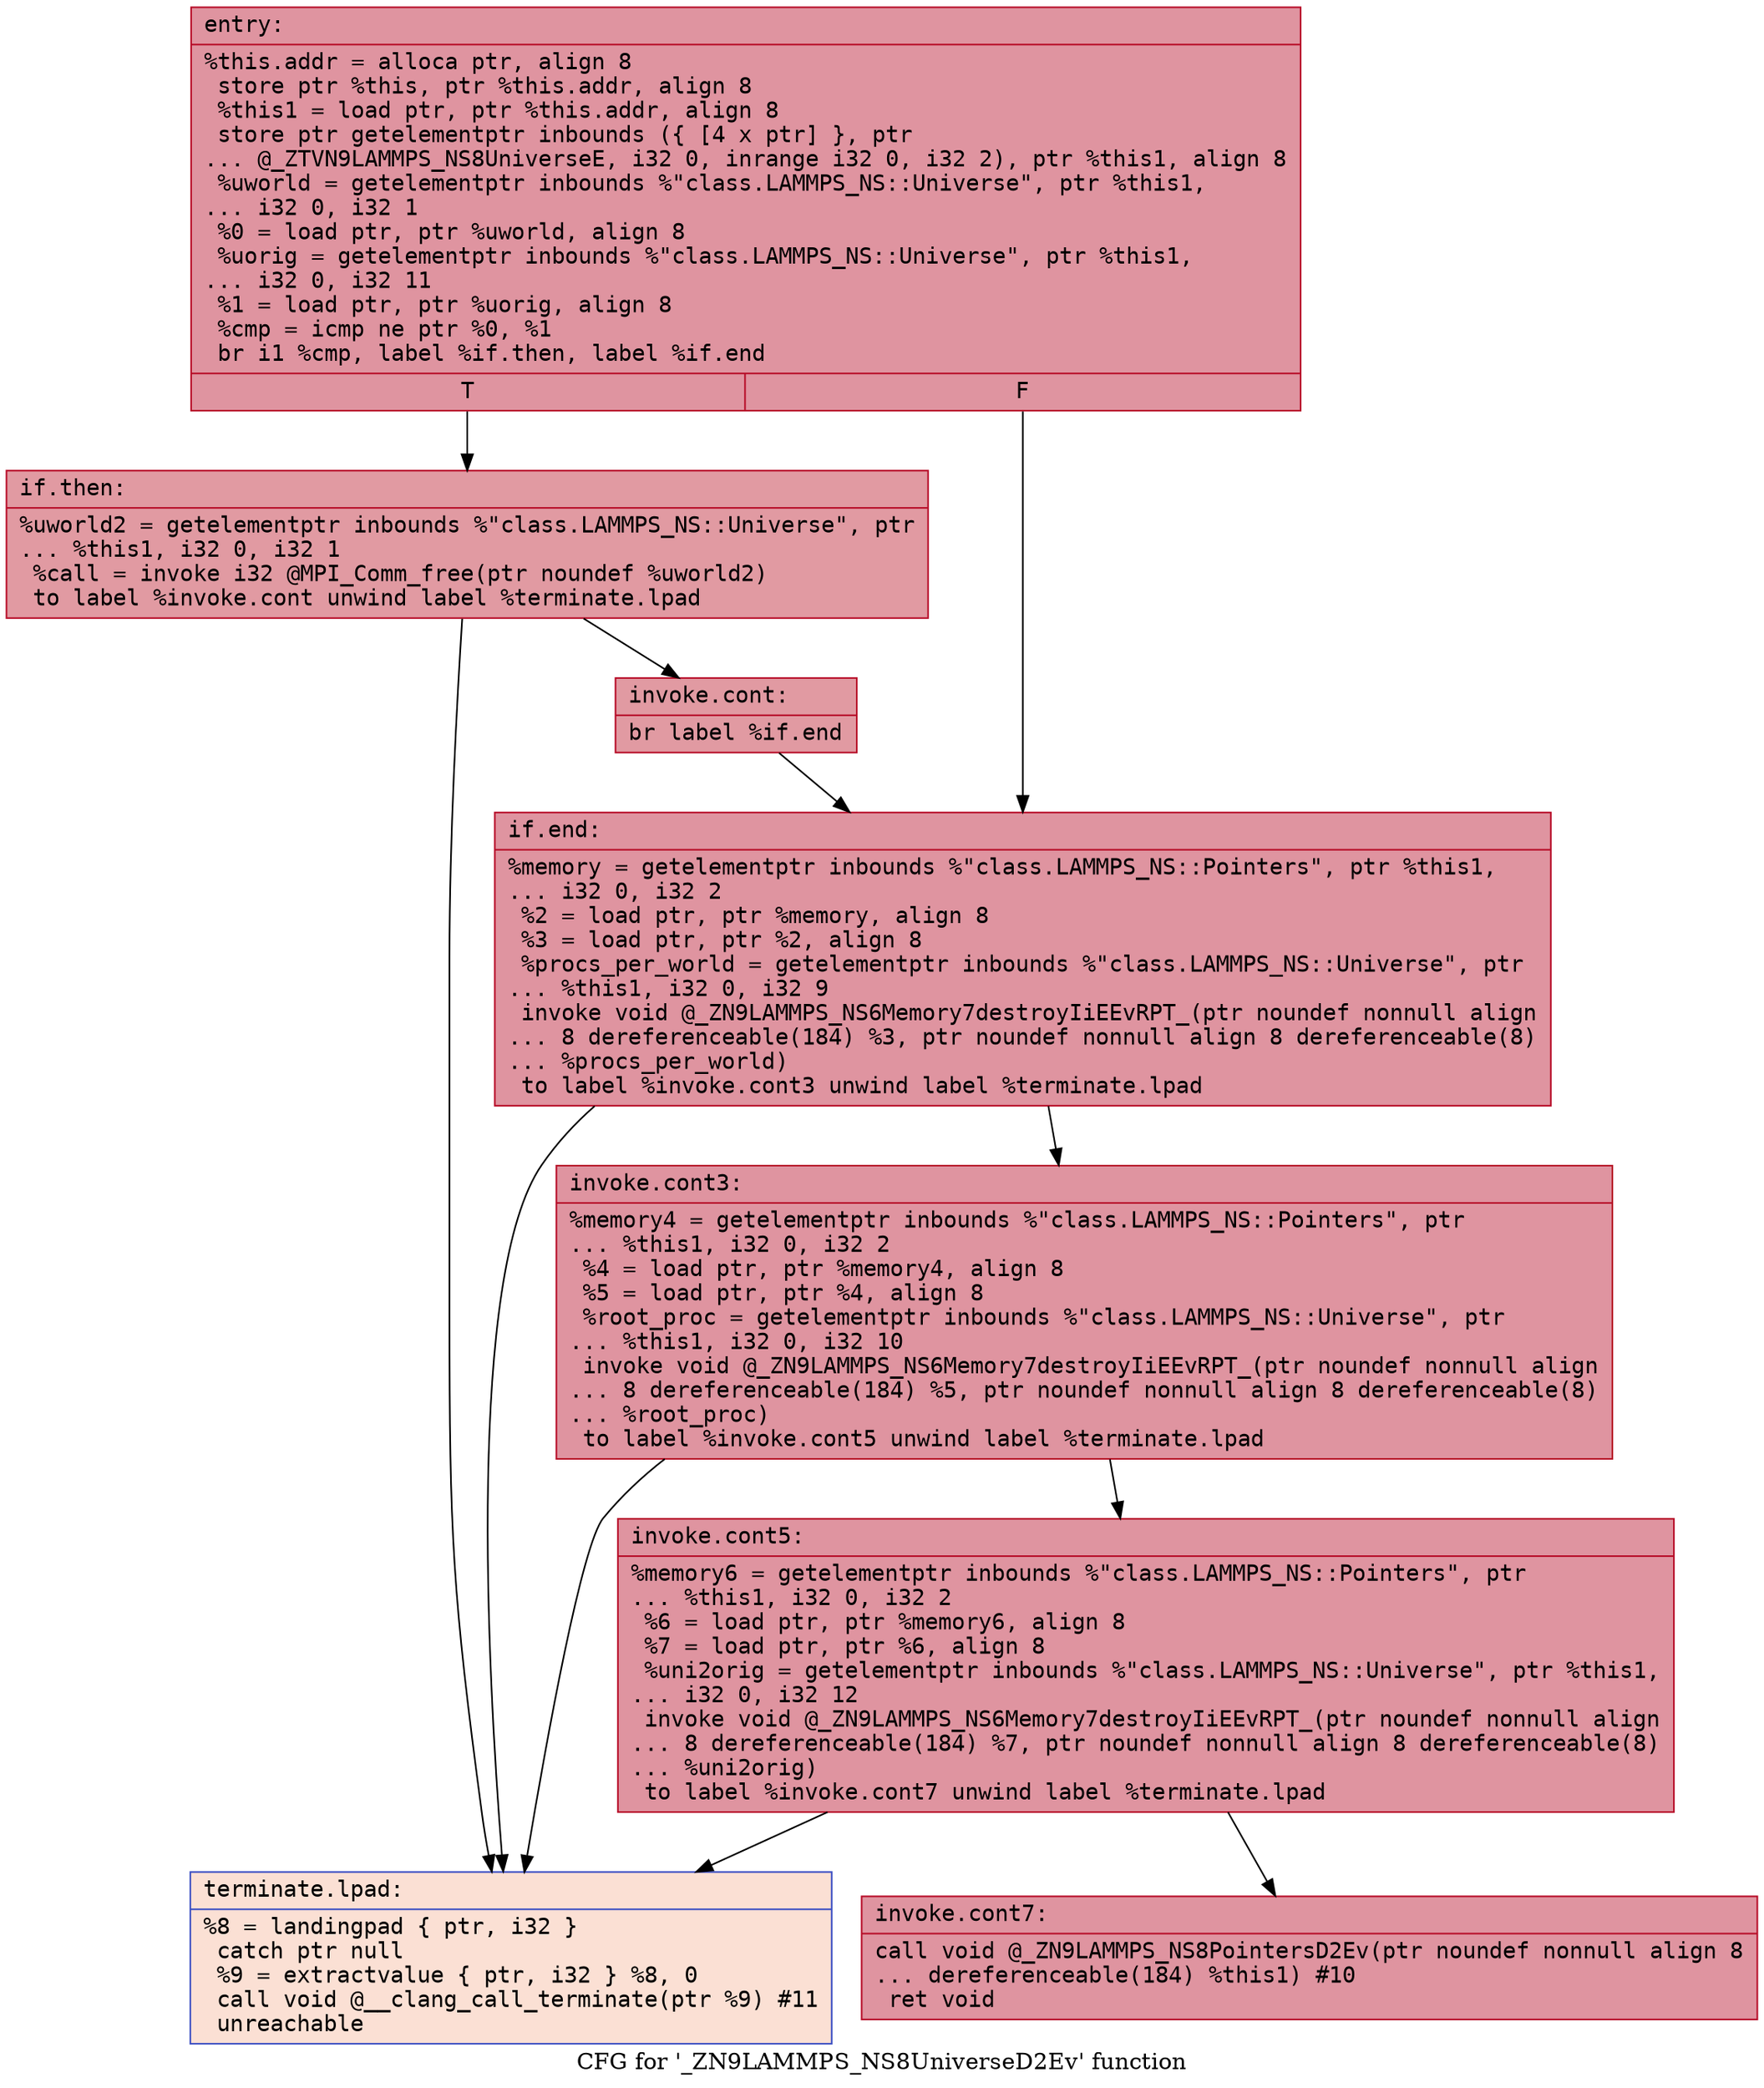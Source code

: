 digraph "CFG for '_ZN9LAMMPS_NS8UniverseD2Ev' function" {
	label="CFG for '_ZN9LAMMPS_NS8UniverseD2Ev' function";

	Node0x558ee71292c0 [shape=record,color="#b70d28ff", style=filled, fillcolor="#b70d2870" fontname="Courier",label="{entry:\l|  %this.addr = alloca ptr, align 8\l  store ptr %this, ptr %this.addr, align 8\l  %this1 = load ptr, ptr %this.addr, align 8\l  store ptr getelementptr inbounds (\{ [4 x ptr] \}, ptr\l... @_ZTVN9LAMMPS_NS8UniverseE, i32 0, inrange i32 0, i32 2), ptr %this1, align 8\l  %uworld = getelementptr inbounds %\"class.LAMMPS_NS::Universe\", ptr %this1,\l... i32 0, i32 1\l  %0 = load ptr, ptr %uworld, align 8\l  %uorig = getelementptr inbounds %\"class.LAMMPS_NS::Universe\", ptr %this1,\l... i32 0, i32 11\l  %1 = load ptr, ptr %uorig, align 8\l  %cmp = icmp ne ptr %0, %1\l  br i1 %cmp, label %if.then, label %if.end\l|{<s0>T|<s1>F}}"];
	Node0x558ee71292c0:s0 -> Node0x558ee7129870[tooltip="entry -> if.then\nProbability 62.50%" ];
	Node0x558ee71292c0:s1 -> Node0x558ee71298e0[tooltip="entry -> if.end\nProbability 37.50%" ];
	Node0x558ee7129870 [shape=record,color="#b70d28ff", style=filled, fillcolor="#bb1b2c70" fontname="Courier",label="{if.then:\l|  %uworld2 = getelementptr inbounds %\"class.LAMMPS_NS::Universe\", ptr\l... %this1, i32 0, i32 1\l  %call = invoke i32 @MPI_Comm_free(ptr noundef %uworld2)\l          to label %invoke.cont unwind label %terminate.lpad\l}"];
	Node0x558ee7129870 -> Node0x558ee7129ae0[tooltip="if.then -> invoke.cont\nProbability 100.00%" ];
	Node0x558ee7129870 -> Node0x558ee7129b30[tooltip="if.then -> terminate.lpad\nProbability 0.00%" ];
	Node0x558ee7129ae0 [shape=record,color="#b70d28ff", style=filled, fillcolor="#bb1b2c70" fontname="Courier",label="{invoke.cont:\l|  br label %if.end\l}"];
	Node0x558ee7129ae0 -> Node0x558ee71298e0[tooltip="invoke.cont -> if.end\nProbability 100.00%" ];
	Node0x558ee71298e0 [shape=record,color="#b70d28ff", style=filled, fillcolor="#b70d2870" fontname="Courier",label="{if.end:\l|  %memory = getelementptr inbounds %\"class.LAMMPS_NS::Pointers\", ptr %this1,\l... i32 0, i32 2\l  %2 = load ptr, ptr %memory, align 8\l  %3 = load ptr, ptr %2, align 8\l  %procs_per_world = getelementptr inbounds %\"class.LAMMPS_NS::Universe\", ptr\l... %this1, i32 0, i32 9\l  invoke void @_ZN9LAMMPS_NS6Memory7destroyIiEEvRPT_(ptr noundef nonnull align\l... 8 dereferenceable(184) %3, ptr noundef nonnull align 8 dereferenceable(8)\l... %procs_per_world)\l          to label %invoke.cont3 unwind label %terminate.lpad\l}"];
	Node0x558ee71298e0 -> Node0x558ee712b1c0[tooltip="if.end -> invoke.cont3\nProbability 100.00%" ];
	Node0x558ee71298e0 -> Node0x558ee7129b30[tooltip="if.end -> terminate.lpad\nProbability 0.00%" ];
	Node0x558ee712b1c0 [shape=record,color="#b70d28ff", style=filled, fillcolor="#b70d2870" fontname="Courier",label="{invoke.cont3:\l|  %memory4 = getelementptr inbounds %\"class.LAMMPS_NS::Pointers\", ptr\l... %this1, i32 0, i32 2\l  %4 = load ptr, ptr %memory4, align 8\l  %5 = load ptr, ptr %4, align 8\l  %root_proc = getelementptr inbounds %\"class.LAMMPS_NS::Universe\", ptr\l... %this1, i32 0, i32 10\l  invoke void @_ZN9LAMMPS_NS6Memory7destroyIiEEvRPT_(ptr noundef nonnull align\l... 8 dereferenceable(184) %5, ptr noundef nonnull align 8 dereferenceable(8)\l... %root_proc)\l          to label %invoke.cont5 unwind label %terminate.lpad\l}"];
	Node0x558ee712b1c0 -> Node0x558ee712b700[tooltip="invoke.cont3 -> invoke.cont5\nProbability 100.00%" ];
	Node0x558ee712b1c0 -> Node0x558ee7129b30[tooltip="invoke.cont3 -> terminate.lpad\nProbability 0.00%" ];
	Node0x558ee712b700 [shape=record,color="#b70d28ff", style=filled, fillcolor="#b70d2870" fontname="Courier",label="{invoke.cont5:\l|  %memory6 = getelementptr inbounds %\"class.LAMMPS_NS::Pointers\", ptr\l... %this1, i32 0, i32 2\l  %6 = load ptr, ptr %memory6, align 8\l  %7 = load ptr, ptr %6, align 8\l  %uni2orig = getelementptr inbounds %\"class.LAMMPS_NS::Universe\", ptr %this1,\l... i32 0, i32 12\l  invoke void @_ZN9LAMMPS_NS6Memory7destroyIiEEvRPT_(ptr noundef nonnull align\l... 8 dereferenceable(184) %7, ptr noundef nonnull align 8 dereferenceable(8)\l... %uni2orig)\l          to label %invoke.cont7 unwind label %terminate.lpad\l}"];
	Node0x558ee712b700 -> Node0x558ee712bba0[tooltip="invoke.cont5 -> invoke.cont7\nProbability 100.00%" ];
	Node0x558ee712b700 -> Node0x558ee7129b30[tooltip="invoke.cont5 -> terminate.lpad\nProbability 0.00%" ];
	Node0x558ee712bba0 [shape=record,color="#b70d28ff", style=filled, fillcolor="#b70d2870" fontname="Courier",label="{invoke.cont7:\l|  call void @_ZN9LAMMPS_NS8PointersD2Ev(ptr noundef nonnull align 8\l... dereferenceable(184) %this1) #10\l  ret void\l}"];
	Node0x558ee7129b30 [shape=record,color="#3d50c3ff", style=filled, fillcolor="#f7b99e70" fontname="Courier",label="{terminate.lpad:\l|  %8 = landingpad \{ ptr, i32 \}\l          catch ptr null\l  %9 = extractvalue \{ ptr, i32 \} %8, 0\l  call void @__clang_call_terminate(ptr %9) #11\l  unreachable\l}"];
}
